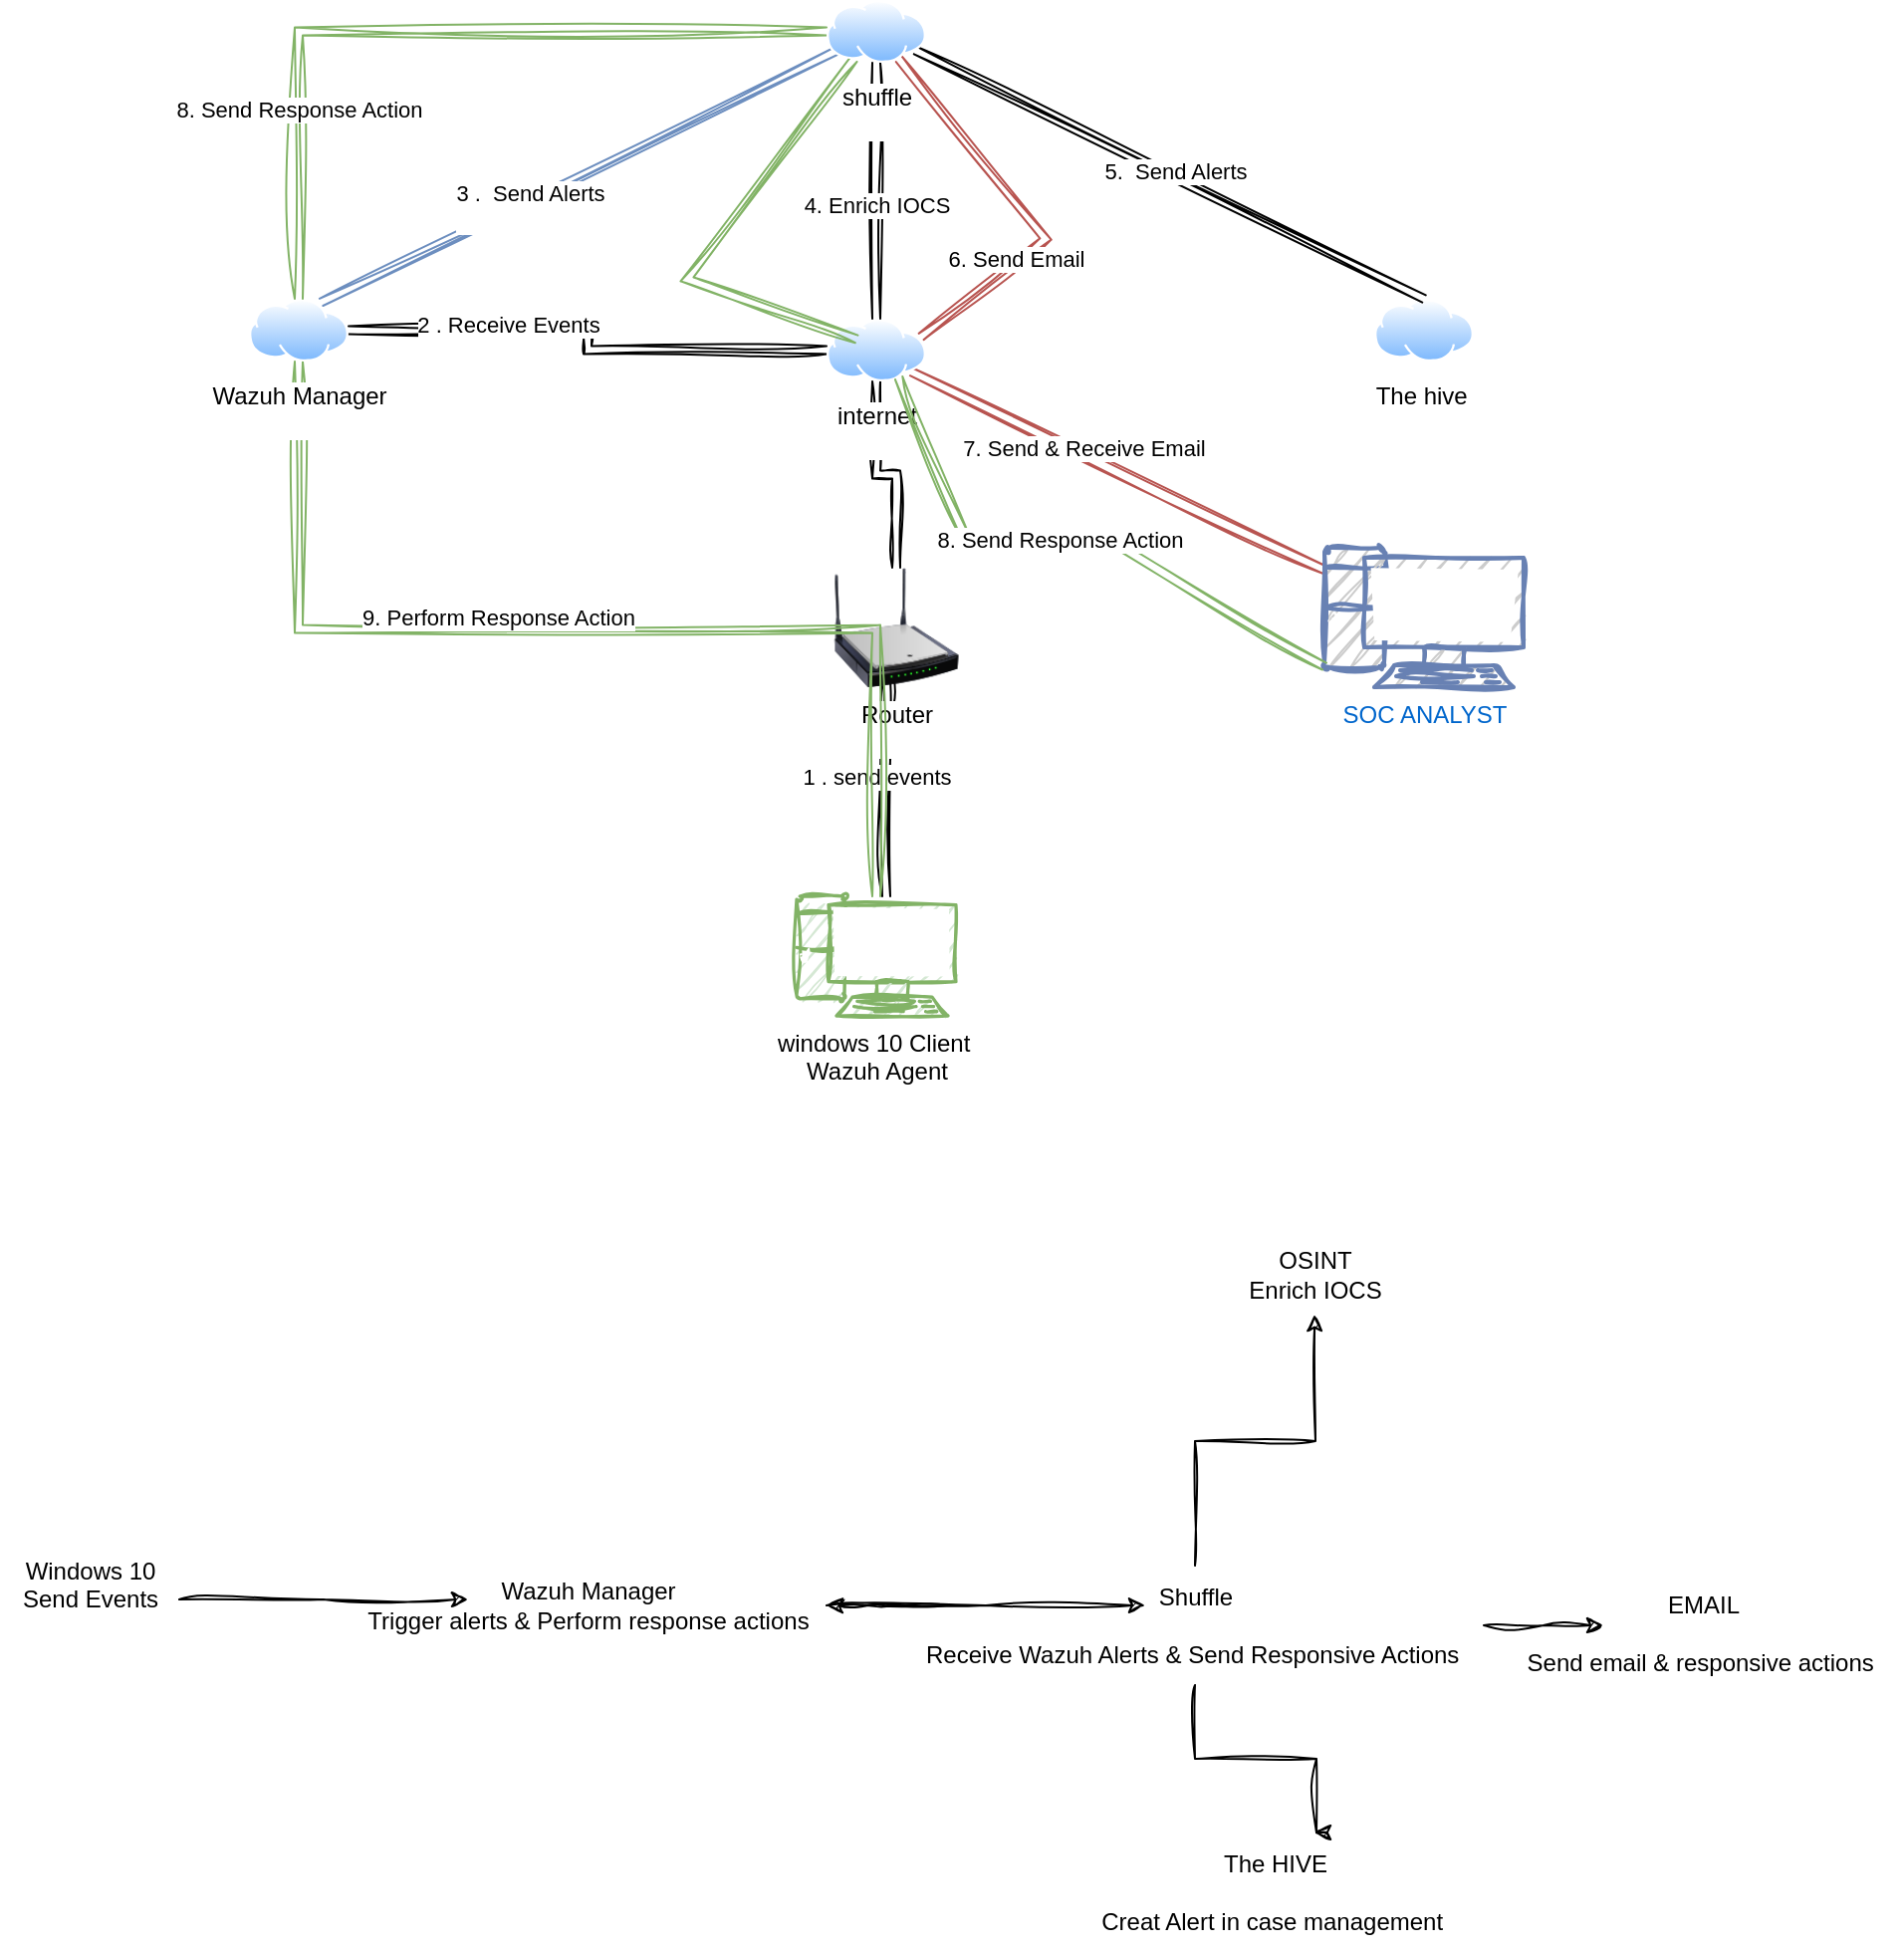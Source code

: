 <mxfile version="26.2.9">
  <diagram name="Page-1" id="JDlxFIEvhbSKyx2VA5MF">
    <mxGraphModel dx="1894" dy="574" grid="1" gridSize="10" guides="1" tooltips="1" connect="1" arrows="1" fold="1" page="1" pageScale="1" pageWidth="850" pageHeight="1100" background="none" math="0" shadow="0">
      <root>
        <mxCell id="0" />
        <mxCell id="1" parent="0" />
        <mxCell id="EQrk9Bu43pozjIBg5Hsc-10" style="edgeStyle=orthogonalEdgeStyle;rounded=0;orthogonalLoop=1;jettySize=auto;html=1;fillColor=#f8cecc;strokeColor=#000000;startArrow=classic;startFill=1;shape=link;sketch=1;curveFitting=1;jiggle=2;" parent="1" edge="1">
          <mxGeometry relative="1" as="geometry">
            <mxPoint x="430" y="560" as="sourcePoint" />
            <mxPoint x="430" y="445" as="targetPoint" />
            <Array as="points">
              <mxPoint x="430" y="470" />
              <mxPoint x="430" y="470" />
            </Array>
          </mxGeometry>
        </mxCell>
        <mxCell id="EQrk9Bu43pozjIBg5Hsc-11" value="1 . send events" style="edgeLabel;html=1;align=center;verticalAlign=middle;resizable=0;points=[];sketch=1;curveFitting=1;jiggle=2;" parent="EQrk9Bu43pozjIBg5Hsc-10" vertex="1" connectable="0">
          <mxGeometry x="0.051" y="-3" relative="1" as="geometry">
            <mxPoint x="-8" as="offset" />
          </mxGeometry>
        </mxCell>
        <mxCell id="EQrk9Bu43pozjIBg5Hsc-1" value="windows 10 Client&amp;nbsp;&lt;div&gt;Wazuh Agent&lt;/div&gt;" style="verticalAlign=top;verticalLabelPosition=bottom;labelPosition=center;align=center;html=1;outlineConnect=0;fillColor=#d5e8d4;strokeColor=#82b366;gradientDirection=north;strokeWidth=2;shape=mxgraph.networks.pc;sketch=1;curveFitting=1;jiggle=2;" parent="1" vertex="1">
          <mxGeometry x="385" y="560" width="80" height="60" as="geometry" />
        </mxCell>
        <mxCell id="EQrk9Bu43pozjIBg5Hsc-20" style="edgeStyle=orthogonalEdgeStyle;rounded=0;orthogonalLoop=1;jettySize=auto;html=1;shape=link;sketch=1;curveFitting=1;jiggle=2;" parent="1" source="EQrk9Bu43pozjIBg5Hsc-2" target="EQrk9Bu43pozjIBg5Hsc-4" edge="1">
          <mxGeometry relative="1" as="geometry" />
        </mxCell>
        <mxCell id="EQrk9Bu43pozjIBg5Hsc-2" value="Router&lt;div&gt;&lt;br&gt;&lt;/div&gt;" style="image;html=1;image=img/lib/clip_art/networking/Wireless_Router_N_128x128.png;sketch=1;curveFitting=1;jiggle=2;" parent="1" vertex="1">
          <mxGeometry x="400" y="395" width="70" height="60" as="geometry" />
        </mxCell>
        <mxCell id="EQrk9Bu43pozjIBg5Hsc-15" style="edgeStyle=orthogonalEdgeStyle;rounded=0;orthogonalLoop=1;jettySize=auto;html=1;shape=link;sketch=1;curveFitting=1;jiggle=2;" parent="1" source="EQrk9Bu43pozjIBg5Hsc-4" target="EQrk9Bu43pozjIBg5Hsc-6" edge="1">
          <mxGeometry relative="1" as="geometry" />
        </mxCell>
        <mxCell id="EQrk9Bu43pozjIBg5Hsc-16" value="2 . Receive Events" style="edgeLabel;html=1;align=center;verticalAlign=middle;resizable=0;points=[];sketch=1;curveFitting=1;jiggle=2;" parent="EQrk9Bu43pozjIBg5Hsc-15" vertex="1" connectable="0">
          <mxGeometry x="0.338" y="-3" relative="1" as="geometry">
            <mxPoint x="-3" as="offset" />
          </mxGeometry>
        </mxCell>
        <mxCell id="EQrk9Bu43pozjIBg5Hsc-28" style="rounded=0;orthogonalLoop=1;jettySize=auto;html=1;exitX=1;exitY=1;exitDx=0;exitDy=0;shape=link;fillColor=#f8cecc;strokeColor=#b85450;sketch=1;curveFitting=1;jiggle=2;" parent="1" source="EQrk9Bu43pozjIBg5Hsc-4" target="EQrk9Bu43pozjIBg5Hsc-9" edge="1">
          <mxGeometry relative="1" as="geometry" />
        </mxCell>
        <mxCell id="EQrk9Bu43pozjIBg5Hsc-29" value="7. Send &amp;amp; Receive Email" style="edgeLabel;html=1;align=center;verticalAlign=middle;resizable=0;points=[];sketch=1;curveFitting=1;jiggle=2;" parent="EQrk9Bu43pozjIBg5Hsc-28" vertex="1" connectable="0">
          <mxGeometry x="-0.187" y="4" relative="1" as="geometry">
            <mxPoint y="1" as="offset" />
          </mxGeometry>
        </mxCell>
        <mxCell id="EQrk9Bu43pozjIBg5Hsc-4" value="internet&lt;div&gt;&lt;br&gt;&lt;/div&gt;" style="image;aspect=fixed;perimeter=ellipsePerimeter;html=1;align=center;shadow=0;dashed=0;spacingTop=3;image=img/lib/active_directory/internet_cloud.svg;sketch=1;curveFitting=1;jiggle=2;" parent="1" vertex="1">
          <mxGeometry x="400" y="270" width="50" height="31.5" as="geometry" />
        </mxCell>
        <mxCell id="EQrk9Bu43pozjIBg5Hsc-5" value="The hive&amp;nbsp;" style="image;aspect=fixed;perimeter=ellipsePerimeter;html=1;align=center;shadow=0;dashed=0;spacingTop=3;image=img/lib/active_directory/internet_cloud.svg;sketch=1;curveFitting=1;jiggle=2;" parent="1" vertex="1">
          <mxGeometry x="675" y="260" width="50" height="31.5" as="geometry" />
        </mxCell>
        <mxCell id="EQrk9Bu43pozjIBg5Hsc-18" style="rounded=0;orthogonalLoop=1;jettySize=auto;html=1;exitX=0.75;exitY=0;exitDx=0;exitDy=0;shape=link;fillColor=#dae8fc;strokeColor=#6c8ebf;sketch=1;curveFitting=1;jiggle=2;" parent="1" source="EQrk9Bu43pozjIBg5Hsc-6" target="EQrk9Bu43pozjIBg5Hsc-8" edge="1">
          <mxGeometry relative="1" as="geometry" />
        </mxCell>
        <mxCell id="EQrk9Bu43pozjIBg5Hsc-23" value="3 .&amp;nbsp; Send Alerts&lt;div&gt;&lt;br&gt;&lt;/div&gt;" style="edgeLabel;html=1;align=center;verticalAlign=middle;resizable=0;points=[];sketch=1;curveFitting=1;jiggle=2;" parent="EQrk9Bu43pozjIBg5Hsc-18" vertex="1" connectable="0">
          <mxGeometry x="-0.202" y="-3" relative="1" as="geometry">
            <mxPoint as="offset" />
          </mxGeometry>
        </mxCell>
        <mxCell id="EQrk9Bu43pozjIBg5Hsc-35" style="edgeStyle=orthogonalEdgeStyle;rounded=0;orthogonalLoop=1;jettySize=auto;html=1;exitX=0.5;exitY=1;exitDx=0;exitDy=0;fillColor=#d5e8d4;strokeColor=#82b366;shape=link;sketch=1;curveFitting=1;jiggle=2;" parent="1" source="EQrk9Bu43pozjIBg5Hsc-6" target="EQrk9Bu43pozjIBg5Hsc-1" edge="1">
          <mxGeometry relative="1" as="geometry" />
        </mxCell>
        <mxCell id="EQrk9Bu43pozjIBg5Hsc-36" value="9. Perform Response Action" style="edgeLabel;html=1;align=center;verticalAlign=middle;resizable=0;points=[];sketch=1;curveFitting=1;jiggle=2;" parent="EQrk9Bu43pozjIBg5Hsc-35" vertex="1" connectable="0">
          <mxGeometry x="-0.162" y="6" relative="1" as="geometry">
            <mxPoint as="offset" />
          </mxGeometry>
        </mxCell>
        <mxCell id="EQrk9Bu43pozjIBg5Hsc-6" value="Wazuh Manager&lt;div&gt;&lt;br&gt;&lt;/div&gt;" style="image;aspect=fixed;perimeter=ellipsePerimeter;html=1;align=center;shadow=0;dashed=0;spacingTop=3;image=img/lib/active_directory/internet_cloud.svg;sketch=1;curveFitting=1;jiggle=2;" parent="1" vertex="1">
          <mxGeometry x="110" y="260" width="50" height="31.5" as="geometry" />
        </mxCell>
        <mxCell id="EQrk9Bu43pozjIBg5Hsc-21" style="rounded=0;orthogonalLoop=1;jettySize=auto;html=1;entryX=0.5;entryY=0;entryDx=0;entryDy=0;shape=link;sketch=1;curveFitting=1;jiggle=2;" parent="1" source="EQrk9Bu43pozjIBg5Hsc-8" target="EQrk9Bu43pozjIBg5Hsc-4" edge="1">
          <mxGeometry relative="1" as="geometry" />
        </mxCell>
        <mxCell id="EQrk9Bu43pozjIBg5Hsc-22" value="4.&amp;nbsp;&lt;span style=&quot;background-color: light-dark(#ffffff, var(--ge-dark-color, #121212)); color: light-dark(rgb(0, 0, 0), rgb(255, 255, 255));&quot;&gt;Enrich IOCS&lt;/span&gt;" style="edgeLabel;html=1;align=center;verticalAlign=middle;resizable=0;points=[];sketch=1;curveFitting=1;jiggle=2;" parent="EQrk9Bu43pozjIBg5Hsc-21" vertex="1" connectable="0">
          <mxGeometry x="0.11" relative="1" as="geometry">
            <mxPoint as="offset" />
          </mxGeometry>
        </mxCell>
        <mxCell id="EQrk9Bu43pozjIBg5Hsc-24" style="rounded=0;orthogonalLoop=1;jettySize=auto;html=1;entryX=0.5;entryY=0;entryDx=0;entryDy=0;shape=link;sketch=1;curveFitting=1;jiggle=2;" parent="1" source="EQrk9Bu43pozjIBg5Hsc-8" target="EQrk9Bu43pozjIBg5Hsc-5" edge="1">
          <mxGeometry relative="1" as="geometry" />
        </mxCell>
        <mxCell id="EQrk9Bu43pozjIBg5Hsc-25" value="5.&amp;nbsp; Send Alerts" style="edgeLabel;html=1;align=center;verticalAlign=middle;resizable=0;points=[];sketch=1;curveFitting=1;jiggle=2;" parent="EQrk9Bu43pozjIBg5Hsc-24" vertex="1" connectable="0">
          <mxGeometry x="0.009" y="3" relative="1" as="geometry">
            <mxPoint as="offset" />
          </mxGeometry>
        </mxCell>
        <mxCell id="EQrk9Bu43pozjIBg5Hsc-26" style="rounded=0;orthogonalLoop=1;jettySize=auto;html=1;entryX=1;entryY=0.25;entryDx=0;entryDy=0;fillColor=#f8cecc;strokeColor=#b85450;shape=link;sketch=1;curveFitting=1;jiggle=2;" parent="1" source="EQrk9Bu43pozjIBg5Hsc-8" target="EQrk9Bu43pozjIBg5Hsc-4" edge="1">
          <mxGeometry relative="1" as="geometry">
            <Array as="points">
              <mxPoint x="510" y="230" />
            </Array>
          </mxGeometry>
        </mxCell>
        <mxCell id="EQrk9Bu43pozjIBg5Hsc-27" value="6. Send Email" style="edgeLabel;html=1;align=center;verticalAlign=middle;resizable=0;points=[];sketch=1;curveFitting=1;jiggle=2;" parent="EQrk9Bu43pozjIBg5Hsc-26" vertex="1" connectable="0">
          <mxGeometry x="0.373" y="-2" relative="1" as="geometry">
            <mxPoint as="offset" />
          </mxGeometry>
        </mxCell>
        <mxCell id="EQrk9Bu43pozjIBg5Hsc-30" style="rounded=0;orthogonalLoop=1;jettySize=auto;html=1;exitX=0.25;exitY=1;exitDx=0;exitDy=0;shape=link;fillColor=#d5e8d4;strokeColor=#82b366;sketch=1;curveFitting=1;jiggle=2;" parent="1" source="EQrk9Bu43pozjIBg5Hsc-8" edge="1">
          <mxGeometry relative="1" as="geometry">
            <mxPoint x="404.998" y="150.005" as="sourcePoint" />
            <mxPoint x="415.057" y="280.208" as="targetPoint" />
            <Array as="points">
              <mxPoint x="330" y="250.21" />
            </Array>
          </mxGeometry>
        </mxCell>
        <mxCell id="EQrk9Bu43pozjIBg5Hsc-33" style="edgeStyle=orthogonalEdgeStyle;rounded=0;orthogonalLoop=1;jettySize=auto;html=1;entryX=0.5;entryY=0;entryDx=0;entryDy=0;fillColor=#d5e8d4;strokeColor=#82b366;shape=link;sketch=1;curveFitting=1;jiggle=2;" parent="1" source="EQrk9Bu43pozjIBg5Hsc-8" target="EQrk9Bu43pozjIBg5Hsc-6" edge="1">
          <mxGeometry relative="1" as="geometry" />
        </mxCell>
        <mxCell id="EQrk9Bu43pozjIBg5Hsc-34" value="8. Send Response Action" style="edgeLabel;html=1;align=center;verticalAlign=middle;resizable=0;points=[];sketch=1;curveFitting=1;jiggle=2;" parent="EQrk9Bu43pozjIBg5Hsc-33" vertex="1" connectable="0">
          <mxGeometry x="0.523" relative="1" as="geometry">
            <mxPoint as="offset" />
          </mxGeometry>
        </mxCell>
        <mxCell id="EQrk9Bu43pozjIBg5Hsc-8" value="shuffle&lt;div&gt;&lt;br&gt;&lt;/div&gt;" style="image;aspect=fixed;perimeter=ellipsePerimeter;html=1;align=center;shadow=0;dashed=0;spacingTop=3;image=img/lib/active_directory/internet_cloud.svg;sketch=1;curveFitting=1;jiggle=2;" parent="1" vertex="1">
          <mxGeometry x="400" y="110" width="50" height="31.5" as="geometry" />
        </mxCell>
        <mxCell id="EQrk9Bu43pozjIBg5Hsc-9" value="SOC ANALYST&lt;div&gt;&lt;br&gt;&lt;/div&gt;" style="fontColor=#0066CC;verticalAlign=top;verticalLabelPosition=bottom;labelPosition=center;align=center;html=1;outlineConnect=0;fillColor=#CCCCCC;strokeColor=#6881B3;gradientColor=none;gradientDirection=north;strokeWidth=2;shape=mxgraph.networks.pc;sketch=1;curveFitting=1;jiggle=2;" parent="1" vertex="1">
          <mxGeometry x="650" y="385" width="100" height="70" as="geometry" />
        </mxCell>
        <mxCell id="EQrk9Bu43pozjIBg5Hsc-31" style="rounded=0;orthogonalLoop=1;jettySize=auto;html=1;exitX=0.75;exitY=1;exitDx=0;exitDy=0;entryX=0;entryY=0.85;entryDx=0;entryDy=0;entryPerimeter=0;shape=link;fillColor=#d5e8d4;strokeColor=#82b366;sketch=1;curveFitting=1;jiggle=2;" parent="1" source="EQrk9Bu43pozjIBg5Hsc-4" target="EQrk9Bu43pozjIBg5Hsc-9" edge="1">
          <mxGeometry relative="1" as="geometry">
            <Array as="points">
              <mxPoint x="470" y="380" />
              <mxPoint x="540" y="380" />
            </Array>
          </mxGeometry>
        </mxCell>
        <mxCell id="EQrk9Bu43pozjIBg5Hsc-32" value="8. Send Response Action" style="edgeLabel;html=1;align=center;verticalAlign=middle;resizable=0;points=[];sketch=1;curveFitting=1;jiggle=2;" parent="EQrk9Bu43pozjIBg5Hsc-31" vertex="1" connectable="0">
          <mxGeometry x="-0.059" y="-1" relative="1" as="geometry">
            <mxPoint as="offset" />
          </mxGeometry>
        </mxCell>
        <mxCell id="EQrk9Bu43pozjIBg5Hsc-38" style="edgeStyle=orthogonalEdgeStyle;rounded=0;orthogonalLoop=1;jettySize=auto;html=1;sketch=1;curveFitting=1;jiggle=2;" parent="1" source="EQrk9Bu43pozjIBg5Hsc-37" edge="1">
          <mxGeometry relative="1" as="geometry">
            <mxPoint x="220" y="913" as="targetPoint" />
          </mxGeometry>
        </mxCell>
        <mxCell id="EQrk9Bu43pozjIBg5Hsc-37" value="Windows 10&lt;div&gt;Send Events&lt;/div&gt;&lt;div&gt;&lt;br&gt;&lt;/div&gt;" style="text;html=1;align=center;verticalAlign=middle;resizable=0;points=[];autosize=1;strokeColor=none;fillColor=none;sketch=1;curveFitting=1;jiggle=2;" parent="1" vertex="1">
          <mxGeometry x="-15" y="883" width="90" height="60" as="geometry" />
        </mxCell>
        <mxCell id="EQrk9Bu43pozjIBg5Hsc-40" style="edgeStyle=orthogonalEdgeStyle;rounded=0;orthogonalLoop=1;jettySize=auto;html=1;sketch=1;curveFitting=1;jiggle=2;" parent="1" source="EQrk9Bu43pozjIBg5Hsc-39" edge="1">
          <mxGeometry relative="1" as="geometry">
            <mxPoint x="560" y="916" as="targetPoint" />
          </mxGeometry>
        </mxCell>
        <mxCell id="EQrk9Bu43pozjIBg5Hsc-39" value="Wazuh Manager&lt;div&gt;Trigger alerts &amp;amp; Perform response actions&lt;/div&gt;" style="text;html=1;align=center;verticalAlign=middle;resizable=0;points=[];autosize=1;strokeColor=none;fillColor=none;sketch=1;curveFitting=1;jiggle=2;" parent="1" vertex="1">
          <mxGeometry x="160" y="896" width="240" height="40" as="geometry" />
        </mxCell>
        <mxCell id="EQrk9Bu43pozjIBg5Hsc-42" style="edgeStyle=orthogonalEdgeStyle;rounded=0;orthogonalLoop=1;jettySize=auto;html=1;sketch=1;curveFitting=1;jiggle=2;" parent="1" source="EQrk9Bu43pozjIBg5Hsc-41" edge="1">
          <mxGeometry relative="1" as="geometry">
            <mxPoint x="645" y="770" as="targetPoint" />
          </mxGeometry>
        </mxCell>
        <mxCell id="EQrk9Bu43pozjIBg5Hsc-44" style="edgeStyle=orthogonalEdgeStyle;rounded=0;orthogonalLoop=1;jettySize=auto;html=1;sketch=1;curveFitting=1;jiggle=2;" parent="1" source="EQrk9Bu43pozjIBg5Hsc-41" edge="1">
          <mxGeometry relative="1" as="geometry">
            <mxPoint x="645" y="1030" as="targetPoint" />
            <Array as="points">
              <mxPoint x="585" y="993" />
              <mxPoint x="646" y="993" />
            </Array>
          </mxGeometry>
        </mxCell>
        <mxCell id="EQrk9Bu43pozjIBg5Hsc-47" value="" style="edgeStyle=orthogonalEdgeStyle;rounded=0;orthogonalLoop=1;jettySize=auto;html=1;sketch=1;curveFitting=1;jiggle=2;" parent="1" target="EQrk9Bu43pozjIBg5Hsc-39" edge="1">
          <mxGeometry relative="1" as="geometry">
            <mxPoint x="460" y="916" as="sourcePoint" />
          </mxGeometry>
        </mxCell>
        <mxCell id="EQrk9Bu43pozjIBg5Hsc-49" style="edgeStyle=orthogonalEdgeStyle;rounded=0;orthogonalLoop=1;jettySize=auto;html=1;sketch=1;curveFitting=1;jiggle=2;" parent="1" source="EQrk9Bu43pozjIBg5Hsc-41" edge="1">
          <mxGeometry relative="1" as="geometry">
            <mxPoint x="790" y="926" as="targetPoint" />
          </mxGeometry>
        </mxCell>
        <mxCell id="EQrk9Bu43pozjIBg5Hsc-41" value="Shuffle&lt;div&gt;&lt;br&gt;&lt;/div&gt;&lt;div&gt;Receive Wazuh Alerts &amp;amp; Send Responsive Actions&amp;nbsp;&lt;/div&gt;" style="text;html=1;align=center;verticalAlign=middle;resizable=0;points=[];autosize=1;strokeColor=none;fillColor=none;sketch=1;curveFitting=1;jiggle=2;" parent="1" vertex="1">
          <mxGeometry x="440" y="896" width="290" height="60" as="geometry" />
        </mxCell>
        <mxCell id="EQrk9Bu43pozjIBg5Hsc-43" value="OSINT&lt;div&gt;Enrich IOCS&lt;/div&gt;" style="text;html=1;align=center;verticalAlign=middle;resizable=0;points=[];autosize=1;strokeColor=none;fillColor=none;sketch=1;curveFitting=1;jiggle=2;" parent="1" vertex="1">
          <mxGeometry x="600" y="730" width="90" height="40" as="geometry" />
        </mxCell>
        <mxCell id="EQrk9Bu43pozjIBg5Hsc-45" value="The HIVE&lt;div&gt;&lt;br&gt;&lt;/div&gt;&lt;div&gt;Creat Alert in case management&amp;nbsp;&lt;/div&gt;" style="text;html=1;align=center;verticalAlign=middle;resizable=0;points=[];autosize=1;strokeColor=none;fillColor=none;sketch=1;curveFitting=1;jiggle=2;" parent="1" vertex="1">
          <mxGeometry x="530" y="1030" width="190" height="60" as="geometry" />
        </mxCell>
        <mxCell id="EQrk9Bu43pozjIBg5Hsc-50" value="EMAIL&lt;div&gt;&lt;br&gt;&lt;/div&gt;&lt;div&gt;Send email &amp;amp; responsive actions&amp;nbsp;&lt;/div&gt;" style="text;html=1;align=center;verticalAlign=middle;resizable=0;points=[];autosize=1;strokeColor=none;fillColor=none;sketch=1;curveFitting=1;jiggle=2;" parent="1" vertex="1">
          <mxGeometry x="740" y="900" width="200" height="60" as="geometry" />
        </mxCell>
      </root>
    </mxGraphModel>
  </diagram>
</mxfile>
